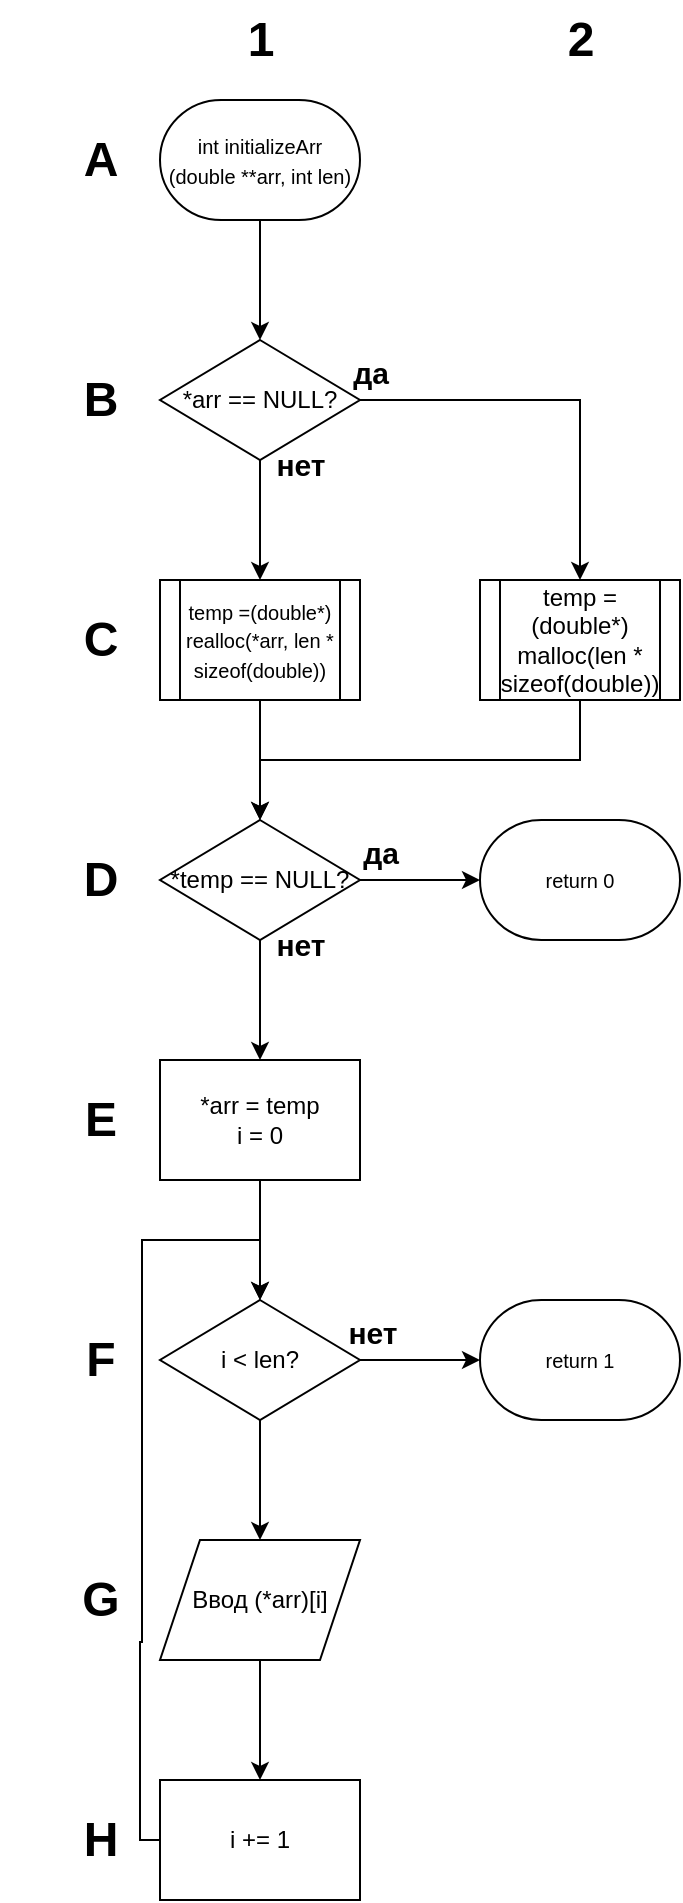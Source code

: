 <mxfile version="22.1.0" type="device">
  <diagram name="Страница — 1" id="e6d-LzjELbtayF8ROmFh">
    <mxGraphModel dx="713" dy="466" grid="1" gridSize="10" guides="1" tooltips="1" connect="1" arrows="1" fold="1" page="1" pageScale="1" pageWidth="827" pageHeight="1169" math="0" shadow="0">
      <root>
        <mxCell id="0" />
        <mxCell id="1" parent="0" />
        <mxCell id="jPC34qyZusBdzCv74OJ4-116" value="" style="edgeStyle=orthogonalEdgeStyle;rounded=0;orthogonalLoop=1;jettySize=auto;html=1;" edge="1" parent="1" source="jPC34qyZusBdzCv74OJ4-113" target="jPC34qyZusBdzCv74OJ4-115">
          <mxGeometry relative="1" as="geometry" />
        </mxCell>
        <mxCell id="jPC34qyZusBdzCv74OJ4-113" value="&lt;font style=&quot;font-size: 10px;&quot;&gt;int initializeArr (double **arr, int len)&lt;/font&gt;" style="strokeWidth=1;html=1;shape=mxgraph.flowchart.terminator;whiteSpace=wrap;" vertex="1" parent="1">
          <mxGeometry x="170" y="50" width="100" height="60" as="geometry" />
        </mxCell>
        <mxCell id="jPC34qyZusBdzCv74OJ4-120" value="" style="edgeStyle=orthogonalEdgeStyle;rounded=0;orthogonalLoop=1;jettySize=auto;html=1;" edge="1" parent="1" source="jPC34qyZusBdzCv74OJ4-115">
          <mxGeometry relative="1" as="geometry">
            <mxPoint x="220" y="290" as="targetPoint" />
          </mxGeometry>
        </mxCell>
        <mxCell id="jPC34qyZusBdzCv74OJ4-115" value="*arr == NULL?" style="rhombus;whiteSpace=wrap;html=1;" vertex="1" parent="1">
          <mxGeometry x="170" y="170" width="100" height="60" as="geometry" />
        </mxCell>
        <mxCell id="jPC34qyZusBdzCv74OJ4-156" style="edgeStyle=orthogonalEdgeStyle;rounded=0;orthogonalLoop=1;jettySize=auto;html=1;entryX=0.5;entryY=0;entryDx=0;entryDy=0;" edge="1" parent="1" source="jPC34qyZusBdzCv74OJ4-115" target="jPC34qyZusBdzCv74OJ4-155">
          <mxGeometry relative="1" as="geometry" />
        </mxCell>
        <mxCell id="jPC34qyZusBdzCv74OJ4-121" value="&lt;font style=&quot;font-size: 15px;&quot;&gt;да&lt;/font&gt;" style="text;strokeColor=none;fillColor=none;html=1;fontSize=24;fontStyle=1;verticalAlign=middle;align=center;" vertex="1" parent="1">
          <mxGeometry x="225" y="164" width="100" height="40" as="geometry" />
        </mxCell>
        <mxCell id="jPC34qyZusBdzCv74OJ4-122" value="&lt;font style=&quot;font-size: 15px;&quot;&gt;нет&lt;/font&gt;" style="text;strokeColor=none;fillColor=none;html=1;fontSize=24;fontStyle=1;verticalAlign=middle;align=center;" vertex="1" parent="1">
          <mxGeometry x="190" y="210" width="100" height="40" as="geometry" />
        </mxCell>
        <mxCell id="jPC34qyZusBdzCv74OJ4-144" value="1" style="text;strokeColor=none;fillColor=none;html=1;fontSize=24;fontStyle=1;verticalAlign=middle;align=center;" vertex="1" parent="1">
          <mxGeometry x="170" width="100" height="40" as="geometry" />
        </mxCell>
        <mxCell id="jPC34qyZusBdzCv74OJ4-145" value="2" style="text;strokeColor=none;fillColor=none;html=1;fontSize=24;fontStyle=1;verticalAlign=middle;align=center;" vertex="1" parent="1">
          <mxGeometry x="330" width="100" height="40" as="geometry" />
        </mxCell>
        <mxCell id="jPC34qyZusBdzCv74OJ4-147" value="D" style="text;strokeColor=none;fillColor=none;html=1;fontSize=24;fontStyle=1;verticalAlign=middle;align=center;" vertex="1" parent="1">
          <mxGeometry x="90" y="420" width="100" height="40" as="geometry" />
        </mxCell>
        <mxCell id="jPC34qyZusBdzCv74OJ4-148" value="C" style="text;strokeColor=none;fillColor=none;html=1;fontSize=24;fontStyle=1;verticalAlign=middle;align=center;" vertex="1" parent="1">
          <mxGeometry x="90" y="300" width="100" height="40" as="geometry" />
        </mxCell>
        <mxCell id="jPC34qyZusBdzCv74OJ4-149" value="B" style="text;strokeColor=none;fillColor=none;html=1;fontSize=24;fontStyle=1;verticalAlign=middle;align=center;" vertex="1" parent="1">
          <mxGeometry x="90" y="180" width="100" height="40" as="geometry" />
        </mxCell>
        <mxCell id="jPC34qyZusBdzCv74OJ4-150" value="A" style="text;strokeColor=none;fillColor=none;html=1;fontSize=24;fontStyle=1;verticalAlign=middle;align=center;" vertex="1" parent="1">
          <mxGeometry x="90" y="60" width="100" height="40" as="geometry" />
        </mxCell>
        <mxCell id="jPC34qyZusBdzCv74OJ4-151" value="E" style="text;strokeColor=none;fillColor=none;html=1;fontSize=24;fontStyle=1;verticalAlign=middle;align=center;" vertex="1" parent="1">
          <mxGeometry x="90" y="540" width="100" height="40" as="geometry" />
        </mxCell>
        <mxCell id="jPC34qyZusBdzCv74OJ4-152" value="F" style="text;strokeColor=none;fillColor=none;html=1;fontSize=24;fontStyle=1;verticalAlign=middle;align=center;" vertex="1" parent="1">
          <mxGeometry x="90" y="660" width="100" height="40" as="geometry" />
        </mxCell>
        <mxCell id="jPC34qyZusBdzCv74OJ4-158" value="" style="edgeStyle=orthogonalEdgeStyle;rounded=0;orthogonalLoop=1;jettySize=auto;html=1;" edge="1" parent="1" source="jPC34qyZusBdzCv74OJ4-153" target="jPC34qyZusBdzCv74OJ4-157">
          <mxGeometry relative="1" as="geometry" />
        </mxCell>
        <mxCell id="jPC34qyZusBdzCv74OJ4-153" value="&lt;font style=&quot;font-size: 10px;&quot;&gt;temp =(double*) realloc(*arr, len * sizeof(double))&lt;/font&gt;" style="shape=process;whiteSpace=wrap;html=1;backgroundOutline=1;" vertex="1" parent="1">
          <mxGeometry x="170" y="290" width="100" height="60" as="geometry" />
        </mxCell>
        <mxCell id="jPC34qyZusBdzCv74OJ4-159" style="edgeStyle=orthogonalEdgeStyle;rounded=0;orthogonalLoop=1;jettySize=auto;html=1;entryX=0.5;entryY=0;entryDx=0;entryDy=0;" edge="1" parent="1" source="jPC34qyZusBdzCv74OJ4-155" target="jPC34qyZusBdzCv74OJ4-157">
          <mxGeometry relative="1" as="geometry">
            <mxPoint x="380" y="380" as="targetPoint" />
            <Array as="points">
              <mxPoint x="380" y="380" />
              <mxPoint x="220" y="380" />
            </Array>
          </mxGeometry>
        </mxCell>
        <mxCell id="jPC34qyZusBdzCv74OJ4-155" value="&lt;font style=&quot;font-size: 12px;&quot;&gt;temp = (double*) malloc(len * sizeof(double))&lt;/font&gt;" style="shape=process;whiteSpace=wrap;html=1;backgroundOutline=1;" vertex="1" parent="1">
          <mxGeometry x="330" y="290" width="100" height="60" as="geometry" />
        </mxCell>
        <mxCell id="jPC34qyZusBdzCv74OJ4-164" value="" style="edgeStyle=orthogonalEdgeStyle;rounded=0;orthogonalLoop=1;jettySize=auto;html=1;" edge="1" parent="1" source="jPC34qyZusBdzCv74OJ4-157" target="jPC34qyZusBdzCv74OJ4-163">
          <mxGeometry relative="1" as="geometry" />
        </mxCell>
        <mxCell id="jPC34qyZusBdzCv74OJ4-157" value="*temp == NULL?" style="rhombus;whiteSpace=wrap;html=1;" vertex="1" parent="1">
          <mxGeometry x="170" y="410" width="100" height="60" as="geometry" />
        </mxCell>
        <mxCell id="jPC34qyZusBdzCv74OJ4-160" value="&lt;font style=&quot;font-size: 15px;&quot;&gt;да&lt;/font&gt;" style="text;strokeColor=none;fillColor=none;html=1;fontSize=24;fontStyle=1;verticalAlign=middle;align=center;" vertex="1" parent="1">
          <mxGeometry x="230" y="404" width="100" height="40" as="geometry" />
        </mxCell>
        <mxCell id="jPC34qyZusBdzCv74OJ4-161" value="&lt;font style=&quot;font-size: 10px;&quot;&gt;return 0&lt;/font&gt;" style="strokeWidth=1;html=1;shape=mxgraph.flowchart.terminator;whiteSpace=wrap;" vertex="1" parent="1">
          <mxGeometry x="330" y="410" width="100" height="60" as="geometry" />
        </mxCell>
        <mxCell id="jPC34qyZusBdzCv74OJ4-162" style="edgeStyle=orthogonalEdgeStyle;rounded=0;orthogonalLoop=1;jettySize=auto;html=1;entryX=0;entryY=0.5;entryDx=0;entryDy=0;entryPerimeter=0;" edge="1" parent="1" source="jPC34qyZusBdzCv74OJ4-157" target="jPC34qyZusBdzCv74OJ4-161">
          <mxGeometry relative="1" as="geometry" />
        </mxCell>
        <mxCell id="jPC34qyZusBdzCv74OJ4-167" value="" style="edgeStyle=orthogonalEdgeStyle;rounded=0;orthogonalLoop=1;jettySize=auto;html=1;" edge="1" parent="1" source="jPC34qyZusBdzCv74OJ4-163" target="jPC34qyZusBdzCv74OJ4-166">
          <mxGeometry relative="1" as="geometry" />
        </mxCell>
        <mxCell id="jPC34qyZusBdzCv74OJ4-163" value="*arr = temp&lt;br&gt;i = 0" style="rounded=0;whiteSpace=wrap;html=1;" vertex="1" parent="1">
          <mxGeometry x="170" y="530" width="100" height="60" as="geometry" />
        </mxCell>
        <mxCell id="jPC34qyZusBdzCv74OJ4-165" value="&lt;font style=&quot;font-size: 15px;&quot;&gt;нет&lt;/font&gt;" style="text;strokeColor=none;fillColor=none;html=1;fontSize=24;fontStyle=1;verticalAlign=middle;align=center;" vertex="1" parent="1">
          <mxGeometry x="190" y="450" width="100" height="40" as="geometry" />
        </mxCell>
        <mxCell id="jPC34qyZusBdzCv74OJ4-169" value="" style="edgeStyle=orthogonalEdgeStyle;rounded=0;orthogonalLoop=1;jettySize=auto;html=1;" edge="1" parent="1" source="jPC34qyZusBdzCv74OJ4-166" target="jPC34qyZusBdzCv74OJ4-168">
          <mxGeometry relative="1" as="geometry" />
        </mxCell>
        <mxCell id="jPC34qyZusBdzCv74OJ4-172" value="" style="edgeStyle=orthogonalEdgeStyle;rounded=0;orthogonalLoop=1;jettySize=auto;html=1;" edge="1" parent="1" source="jPC34qyZusBdzCv74OJ4-166" target="jPC34qyZusBdzCv74OJ4-171">
          <mxGeometry relative="1" as="geometry" />
        </mxCell>
        <mxCell id="jPC34qyZusBdzCv74OJ4-166" value="i &amp;lt; len?" style="rhombus;whiteSpace=wrap;html=1;" vertex="1" parent="1">
          <mxGeometry x="170" y="650" width="100" height="60" as="geometry" />
        </mxCell>
        <mxCell id="jPC34qyZusBdzCv74OJ4-168" value="&lt;font style=&quot;font-size: 10px;&quot;&gt;return 1&lt;/font&gt;" style="strokeWidth=1;html=1;shape=mxgraph.flowchart.terminator;whiteSpace=wrap;" vertex="1" parent="1">
          <mxGeometry x="330" y="650" width="100" height="60" as="geometry" />
        </mxCell>
        <mxCell id="jPC34qyZusBdzCv74OJ4-170" value="&lt;font style=&quot;font-size: 15px;&quot;&gt;нет&lt;/font&gt;" style="text;strokeColor=none;fillColor=none;html=1;fontSize=24;fontStyle=1;verticalAlign=middle;align=center;" vertex="1" parent="1">
          <mxGeometry x="226" y="644" width="100" height="40" as="geometry" />
        </mxCell>
        <mxCell id="jPC34qyZusBdzCv74OJ4-176" value="" style="edgeStyle=orthogonalEdgeStyle;rounded=0;orthogonalLoop=1;jettySize=auto;html=1;" edge="1" parent="1" source="jPC34qyZusBdzCv74OJ4-171" target="jPC34qyZusBdzCv74OJ4-175">
          <mxGeometry relative="1" as="geometry" />
        </mxCell>
        <mxCell id="jPC34qyZusBdzCv74OJ4-171" value="Ввод (*arr)[i]" style="shape=parallelogram;perimeter=parallelogramPerimeter;whiteSpace=wrap;html=1;fixedSize=1;" vertex="1" parent="1">
          <mxGeometry x="170" y="770" width="100" height="60" as="geometry" />
        </mxCell>
        <mxCell id="jPC34qyZusBdzCv74OJ4-177" style="edgeStyle=orthogonalEdgeStyle;rounded=0;orthogonalLoop=1;jettySize=auto;html=1;entryX=0.5;entryY=0;entryDx=0;entryDy=0;" edge="1" parent="1" source="jPC34qyZusBdzCv74OJ4-175" target="jPC34qyZusBdzCv74OJ4-166">
          <mxGeometry relative="1" as="geometry">
            <mxPoint x="160" y="750" as="targetPoint" />
            <Array as="points">
              <mxPoint x="160" y="920" />
              <mxPoint x="160" y="821" />
              <mxPoint x="161" y="821" />
              <mxPoint x="161" y="620" />
              <mxPoint x="220" y="620" />
            </Array>
          </mxGeometry>
        </mxCell>
        <mxCell id="jPC34qyZusBdzCv74OJ4-175" value="i += 1" style="rounded=0;whiteSpace=wrap;html=1;" vertex="1" parent="1">
          <mxGeometry x="170" y="890" width="100" height="60" as="geometry" />
        </mxCell>
        <mxCell id="jPC34qyZusBdzCv74OJ4-178" value="G" style="text;strokeColor=none;fillColor=none;html=1;fontSize=24;fontStyle=1;verticalAlign=middle;align=center;" vertex="1" parent="1">
          <mxGeometry x="90" y="780" width="100" height="40" as="geometry" />
        </mxCell>
        <mxCell id="jPC34qyZusBdzCv74OJ4-179" value="H" style="text;strokeColor=none;fillColor=none;html=1;fontSize=24;fontStyle=1;verticalAlign=middle;align=center;" vertex="1" parent="1">
          <mxGeometry x="90" y="900" width="100" height="40" as="geometry" />
        </mxCell>
      </root>
    </mxGraphModel>
  </diagram>
</mxfile>
